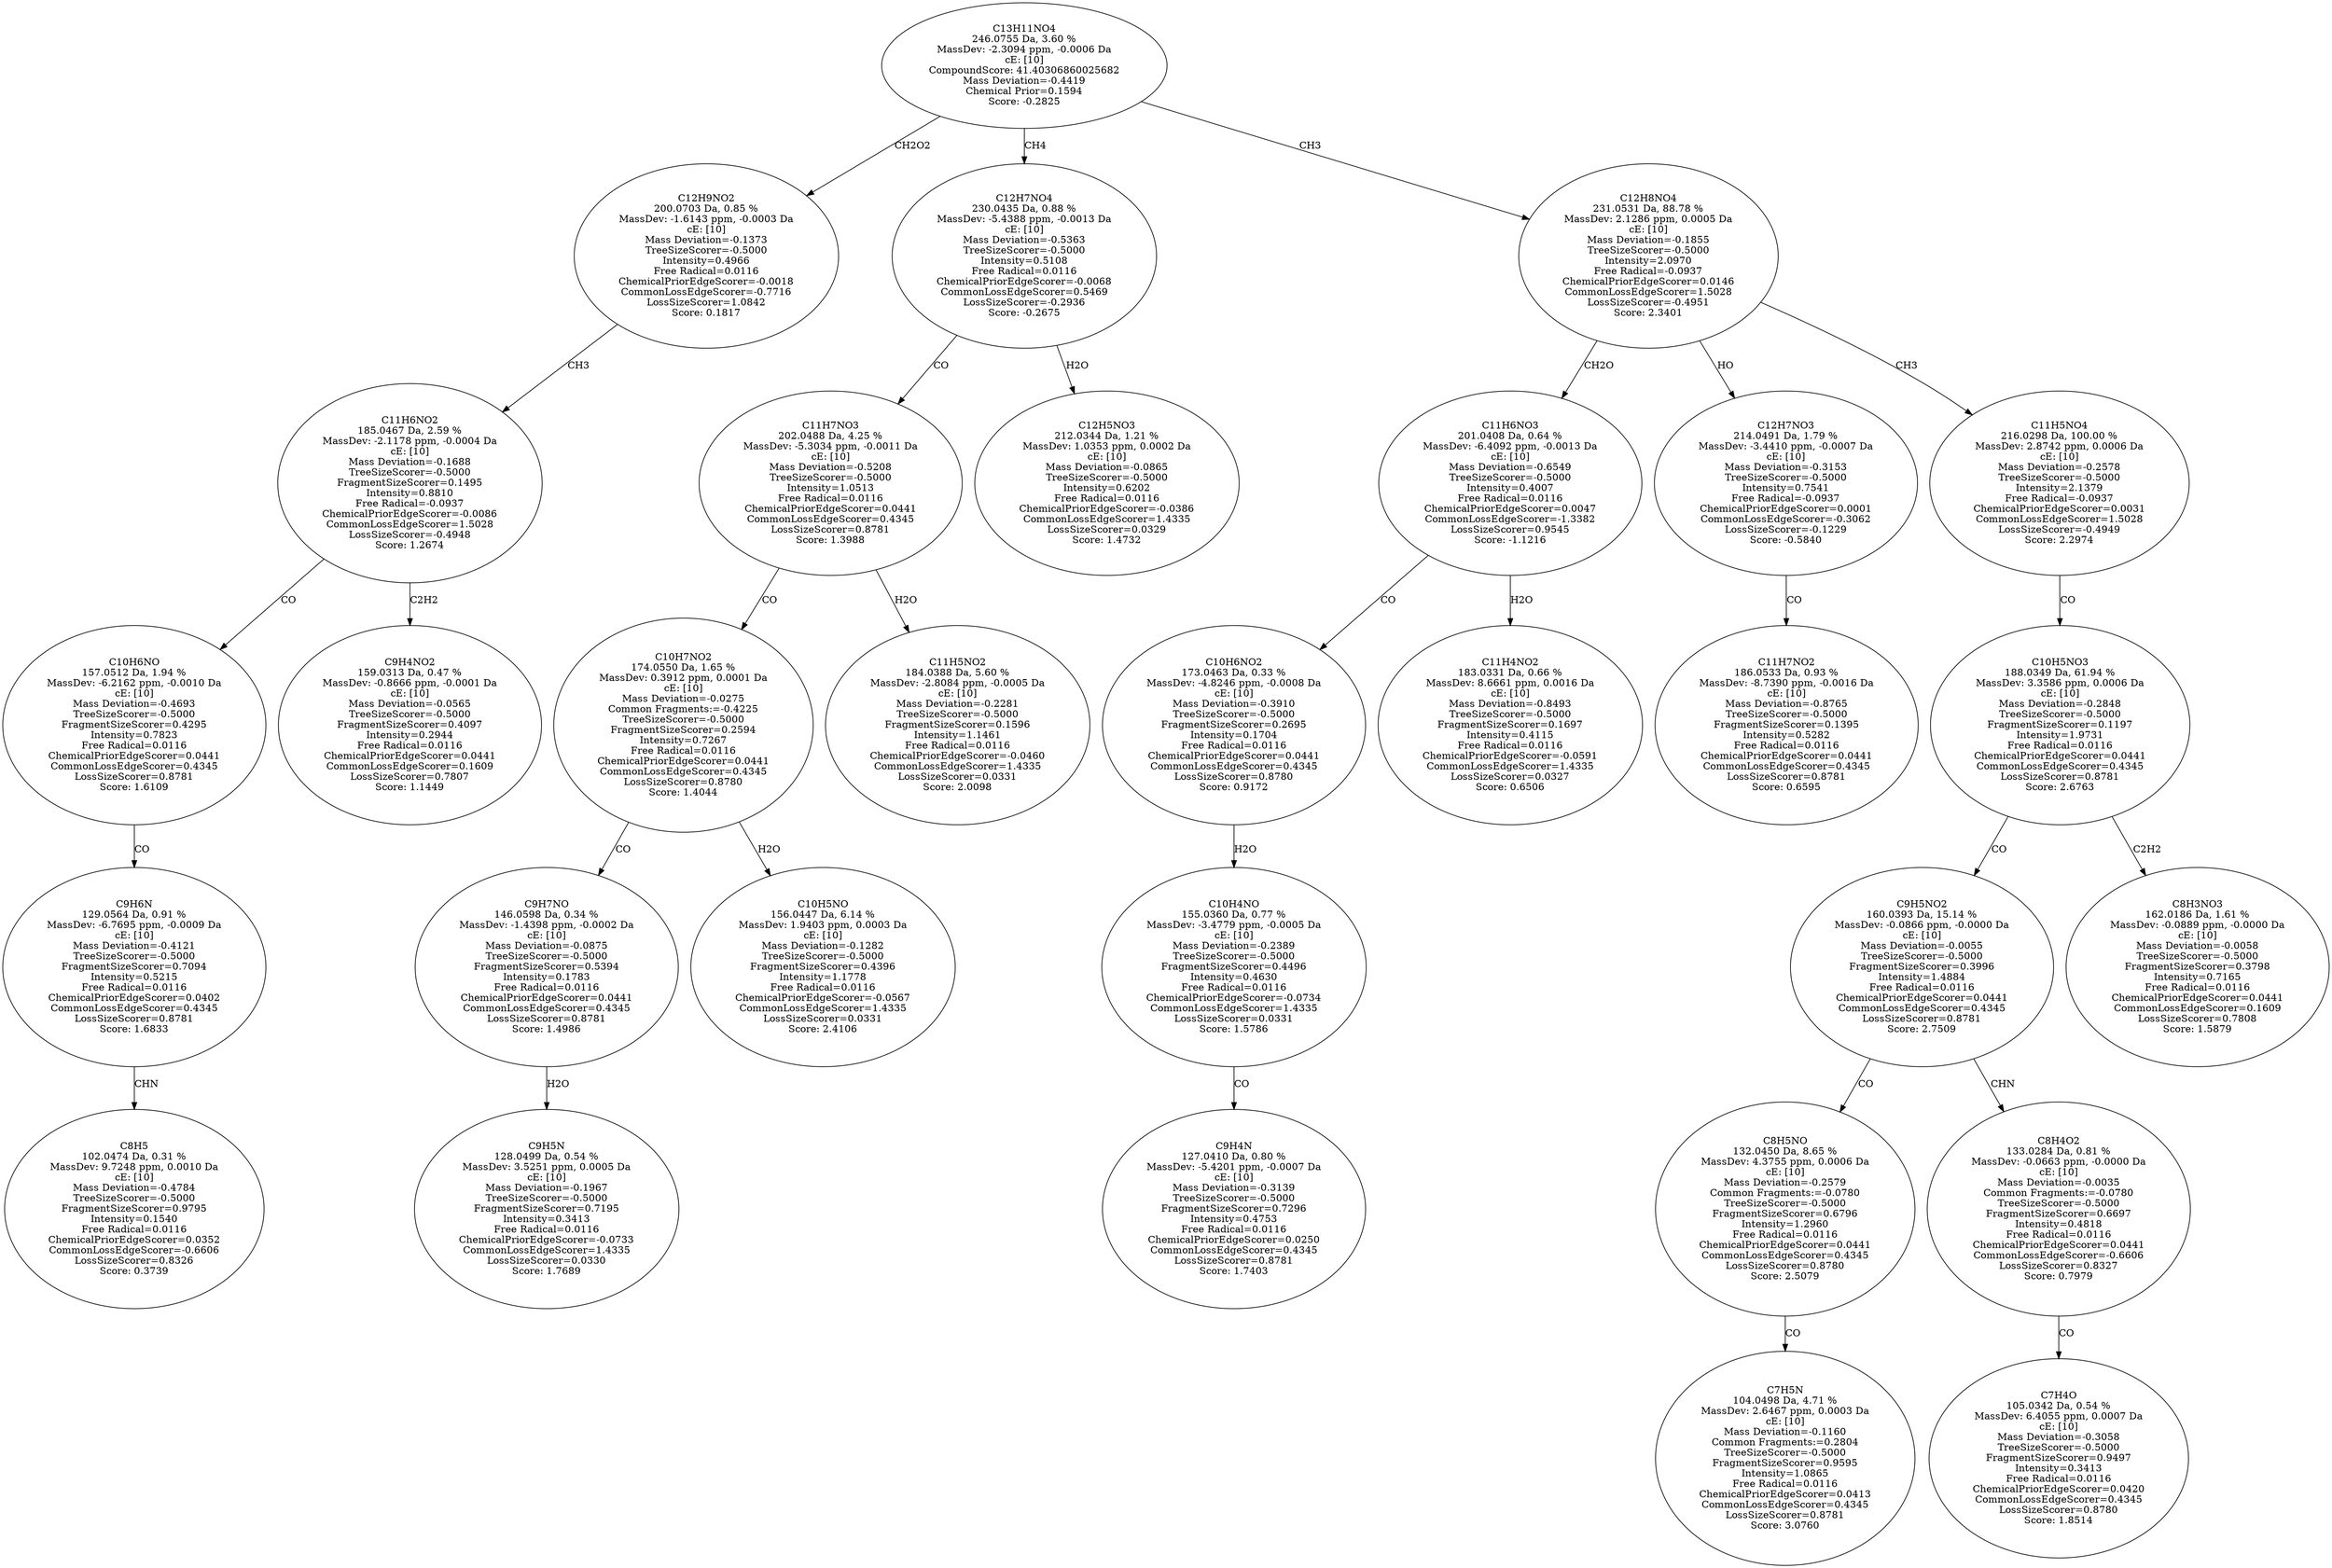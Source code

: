 strict digraph {
v1 [label="C8H5\n102.0474 Da, 0.31 %\nMassDev: 9.7248 ppm, 0.0010 Da\ncE: [10]\nMass Deviation=-0.4784\nTreeSizeScorer=-0.5000\nFragmentSizeScorer=0.9795\nIntensity=0.1540\nFree Radical=0.0116\nChemicalPriorEdgeScorer=0.0352\nCommonLossEdgeScorer=-0.6606\nLossSizeScorer=0.8326\nScore: 0.3739"];
v2 [label="C9H6N\n129.0564 Da, 0.91 %\nMassDev: -6.7695 ppm, -0.0009 Da\ncE: [10]\nMass Deviation=-0.4121\nTreeSizeScorer=-0.5000\nFragmentSizeScorer=0.7094\nIntensity=0.5215\nFree Radical=0.0116\nChemicalPriorEdgeScorer=0.0402\nCommonLossEdgeScorer=0.4345\nLossSizeScorer=0.8781\nScore: 1.6833"];
v3 [label="C10H6NO\n157.0512 Da, 1.94 %\nMassDev: -6.2162 ppm, -0.0010 Da\ncE: [10]\nMass Deviation=-0.4693\nTreeSizeScorer=-0.5000\nFragmentSizeScorer=0.4295\nIntensity=0.7823\nFree Radical=0.0116\nChemicalPriorEdgeScorer=0.0441\nCommonLossEdgeScorer=0.4345\nLossSizeScorer=0.8781\nScore: 1.6109"];
v4 [label="C9H4NO2\n159.0313 Da, 0.47 %\nMassDev: -0.8666 ppm, -0.0001 Da\ncE: [10]\nMass Deviation=-0.0565\nTreeSizeScorer=-0.5000\nFragmentSizeScorer=0.4097\nIntensity=0.2944\nFree Radical=0.0116\nChemicalPriorEdgeScorer=0.0441\nCommonLossEdgeScorer=0.1609\nLossSizeScorer=0.7807\nScore: 1.1449"];
v5 [label="C11H6NO2\n185.0467 Da, 2.59 %\nMassDev: -2.1178 ppm, -0.0004 Da\ncE: [10]\nMass Deviation=-0.1688\nTreeSizeScorer=-0.5000\nFragmentSizeScorer=0.1495\nIntensity=0.8810\nFree Radical=-0.0937\nChemicalPriorEdgeScorer=-0.0086\nCommonLossEdgeScorer=1.5028\nLossSizeScorer=-0.4948\nScore: 1.2674"];
v6 [label="C12H9NO2\n200.0703 Da, 0.85 %\nMassDev: -1.6143 ppm, -0.0003 Da\ncE: [10]\nMass Deviation=-0.1373\nTreeSizeScorer=-0.5000\nIntensity=0.4966\nFree Radical=0.0116\nChemicalPriorEdgeScorer=-0.0018\nCommonLossEdgeScorer=-0.7716\nLossSizeScorer=1.0842\nScore: 0.1817"];
v7 [label="C9H5N\n128.0499 Da, 0.54 %\nMassDev: 3.5251 ppm, 0.0005 Da\ncE: [10]\nMass Deviation=-0.1967\nTreeSizeScorer=-0.5000\nFragmentSizeScorer=0.7195\nIntensity=0.3413\nFree Radical=0.0116\nChemicalPriorEdgeScorer=-0.0733\nCommonLossEdgeScorer=1.4335\nLossSizeScorer=0.0330\nScore: 1.7689"];
v8 [label="C9H7NO\n146.0598 Da, 0.34 %\nMassDev: -1.4398 ppm, -0.0002 Da\ncE: [10]\nMass Deviation=-0.0875\nTreeSizeScorer=-0.5000\nFragmentSizeScorer=0.5394\nIntensity=0.1783\nFree Radical=0.0116\nChemicalPriorEdgeScorer=0.0441\nCommonLossEdgeScorer=0.4345\nLossSizeScorer=0.8781\nScore: 1.4986"];
v9 [label="C10H5NO\n156.0447 Da, 6.14 %\nMassDev: 1.9403 ppm, 0.0003 Da\ncE: [10]\nMass Deviation=-0.1282\nTreeSizeScorer=-0.5000\nFragmentSizeScorer=0.4396\nIntensity=1.1778\nFree Radical=0.0116\nChemicalPriorEdgeScorer=-0.0567\nCommonLossEdgeScorer=1.4335\nLossSizeScorer=0.0331\nScore: 2.4106"];
v10 [label="C10H7NO2\n174.0550 Da, 1.65 %\nMassDev: 0.3912 ppm, 0.0001 Da\ncE: [10]\nMass Deviation=-0.0275\nCommon Fragments:=-0.4225\nTreeSizeScorer=-0.5000\nFragmentSizeScorer=0.2594\nIntensity=0.7267\nFree Radical=0.0116\nChemicalPriorEdgeScorer=0.0441\nCommonLossEdgeScorer=0.4345\nLossSizeScorer=0.8780\nScore: 1.4044"];
v11 [label="C11H5NO2\n184.0388 Da, 5.60 %\nMassDev: -2.8084 ppm, -0.0005 Da\ncE: [10]\nMass Deviation=-0.2281\nTreeSizeScorer=-0.5000\nFragmentSizeScorer=0.1596\nIntensity=1.1461\nFree Radical=0.0116\nChemicalPriorEdgeScorer=-0.0460\nCommonLossEdgeScorer=1.4335\nLossSizeScorer=0.0331\nScore: 2.0098"];
v12 [label="C11H7NO3\n202.0488 Da, 4.25 %\nMassDev: -5.3034 ppm, -0.0011 Da\ncE: [10]\nMass Deviation=-0.5208\nTreeSizeScorer=-0.5000\nIntensity=1.0513\nFree Radical=0.0116\nChemicalPriorEdgeScorer=0.0441\nCommonLossEdgeScorer=0.4345\nLossSizeScorer=0.8781\nScore: 1.3988"];
v13 [label="C12H5NO3\n212.0344 Da, 1.21 %\nMassDev: 1.0353 ppm, 0.0002 Da\ncE: [10]\nMass Deviation=-0.0865\nTreeSizeScorer=-0.5000\nIntensity=0.6202\nFree Radical=0.0116\nChemicalPriorEdgeScorer=-0.0386\nCommonLossEdgeScorer=1.4335\nLossSizeScorer=0.0329\nScore: 1.4732"];
v14 [label="C12H7NO4\n230.0435 Da, 0.88 %\nMassDev: -5.4388 ppm, -0.0013 Da\ncE: [10]\nMass Deviation=-0.5363\nTreeSizeScorer=-0.5000\nIntensity=0.5108\nFree Radical=0.0116\nChemicalPriorEdgeScorer=-0.0068\nCommonLossEdgeScorer=0.5469\nLossSizeScorer=-0.2936\nScore: -0.2675"];
v15 [label="C9H4N\n127.0410 Da, 0.80 %\nMassDev: -5.4201 ppm, -0.0007 Da\ncE: [10]\nMass Deviation=-0.3139\nTreeSizeScorer=-0.5000\nFragmentSizeScorer=0.7296\nIntensity=0.4753\nFree Radical=0.0116\nChemicalPriorEdgeScorer=0.0250\nCommonLossEdgeScorer=0.4345\nLossSizeScorer=0.8781\nScore: 1.7403"];
v16 [label="C10H4NO\n155.0360 Da, 0.77 %\nMassDev: -3.4779 ppm, -0.0005 Da\ncE: [10]\nMass Deviation=-0.2389\nTreeSizeScorer=-0.5000\nFragmentSizeScorer=0.4496\nIntensity=0.4630\nFree Radical=0.0116\nChemicalPriorEdgeScorer=-0.0734\nCommonLossEdgeScorer=1.4335\nLossSizeScorer=0.0331\nScore: 1.5786"];
v17 [label="C10H6NO2\n173.0463 Da, 0.33 %\nMassDev: -4.8246 ppm, -0.0008 Da\ncE: [10]\nMass Deviation=-0.3910\nTreeSizeScorer=-0.5000\nFragmentSizeScorer=0.2695\nIntensity=0.1704\nFree Radical=0.0116\nChemicalPriorEdgeScorer=0.0441\nCommonLossEdgeScorer=0.4345\nLossSizeScorer=0.8780\nScore: 0.9172"];
v18 [label="C11H4NO2\n183.0331 Da, 0.66 %\nMassDev: 8.6661 ppm, 0.0016 Da\ncE: [10]\nMass Deviation=-0.8493\nTreeSizeScorer=-0.5000\nFragmentSizeScorer=0.1697\nIntensity=0.4115\nFree Radical=0.0116\nChemicalPriorEdgeScorer=-0.0591\nCommonLossEdgeScorer=1.4335\nLossSizeScorer=0.0327\nScore: 0.6506"];
v19 [label="C11H6NO3\n201.0408 Da, 0.64 %\nMassDev: -6.4092 ppm, -0.0013 Da\ncE: [10]\nMass Deviation=-0.6549\nTreeSizeScorer=-0.5000\nIntensity=0.4007\nFree Radical=0.0116\nChemicalPriorEdgeScorer=0.0047\nCommonLossEdgeScorer=-1.3382\nLossSizeScorer=0.9545\nScore: -1.1216"];
v20 [label="C11H7NO2\n186.0533 Da, 0.93 %\nMassDev: -8.7390 ppm, -0.0016 Da\ncE: [10]\nMass Deviation=-0.8765\nTreeSizeScorer=-0.5000\nFragmentSizeScorer=0.1395\nIntensity=0.5282\nFree Radical=0.0116\nChemicalPriorEdgeScorer=0.0441\nCommonLossEdgeScorer=0.4345\nLossSizeScorer=0.8781\nScore: 0.6595"];
v21 [label="C12H7NO3\n214.0491 Da, 1.79 %\nMassDev: -3.4410 ppm, -0.0007 Da\ncE: [10]\nMass Deviation=-0.3153\nTreeSizeScorer=-0.5000\nIntensity=0.7541\nFree Radical=-0.0937\nChemicalPriorEdgeScorer=0.0001\nCommonLossEdgeScorer=-0.3062\nLossSizeScorer=-0.1229\nScore: -0.5840"];
v22 [label="C7H5N\n104.0498 Da, 4.71 %\nMassDev: 2.6467 ppm, 0.0003 Da\ncE: [10]\nMass Deviation=-0.1160\nCommon Fragments:=0.2804\nTreeSizeScorer=-0.5000\nFragmentSizeScorer=0.9595\nIntensity=1.0865\nFree Radical=0.0116\nChemicalPriorEdgeScorer=0.0413\nCommonLossEdgeScorer=0.4345\nLossSizeScorer=0.8781\nScore: 3.0760"];
v23 [label="C8H5NO\n132.0450 Da, 8.65 %\nMassDev: 4.3755 ppm, 0.0006 Da\ncE: [10]\nMass Deviation=-0.2579\nCommon Fragments:=-0.0780\nTreeSizeScorer=-0.5000\nFragmentSizeScorer=0.6796\nIntensity=1.2960\nFree Radical=0.0116\nChemicalPriorEdgeScorer=0.0441\nCommonLossEdgeScorer=0.4345\nLossSizeScorer=0.8780\nScore: 2.5079"];
v24 [label="C7H4O\n105.0342 Da, 0.54 %\nMassDev: 6.4055 ppm, 0.0007 Da\ncE: [10]\nMass Deviation=-0.3058\nTreeSizeScorer=-0.5000\nFragmentSizeScorer=0.9497\nIntensity=0.3413\nFree Radical=0.0116\nChemicalPriorEdgeScorer=0.0420\nCommonLossEdgeScorer=0.4345\nLossSizeScorer=0.8780\nScore: 1.8514"];
v25 [label="C8H4O2\n133.0284 Da, 0.81 %\nMassDev: -0.0663 ppm, -0.0000 Da\ncE: [10]\nMass Deviation=-0.0035\nCommon Fragments:=-0.0780\nTreeSizeScorer=-0.5000\nFragmentSizeScorer=0.6697\nIntensity=0.4818\nFree Radical=0.0116\nChemicalPriorEdgeScorer=0.0441\nCommonLossEdgeScorer=-0.6606\nLossSizeScorer=0.8327\nScore: 0.7979"];
v26 [label="C9H5NO2\n160.0393 Da, 15.14 %\nMassDev: -0.0866 ppm, -0.0000 Da\ncE: [10]\nMass Deviation=-0.0055\nTreeSizeScorer=-0.5000\nFragmentSizeScorer=0.3996\nIntensity=1.4884\nFree Radical=0.0116\nChemicalPriorEdgeScorer=0.0441\nCommonLossEdgeScorer=0.4345\nLossSizeScorer=0.8781\nScore: 2.7509"];
v27 [label="C8H3NO3\n162.0186 Da, 1.61 %\nMassDev: -0.0889 ppm, -0.0000 Da\ncE: [10]\nMass Deviation=-0.0058\nTreeSizeScorer=-0.5000\nFragmentSizeScorer=0.3798\nIntensity=0.7165\nFree Radical=0.0116\nChemicalPriorEdgeScorer=0.0441\nCommonLossEdgeScorer=0.1609\nLossSizeScorer=0.7808\nScore: 1.5879"];
v28 [label="C10H5NO3\n188.0349 Da, 61.94 %\nMassDev: 3.3586 ppm, 0.0006 Da\ncE: [10]\nMass Deviation=-0.2848\nTreeSizeScorer=-0.5000\nFragmentSizeScorer=0.1197\nIntensity=1.9731\nFree Radical=0.0116\nChemicalPriorEdgeScorer=0.0441\nCommonLossEdgeScorer=0.4345\nLossSizeScorer=0.8781\nScore: 2.6763"];
v29 [label="C11H5NO4\n216.0298 Da, 100.00 %\nMassDev: 2.8742 ppm, 0.0006 Da\ncE: [10]\nMass Deviation=-0.2578\nTreeSizeScorer=-0.5000\nIntensity=2.1379\nFree Radical=-0.0937\nChemicalPriorEdgeScorer=0.0031\nCommonLossEdgeScorer=1.5028\nLossSizeScorer=-0.4949\nScore: 2.2974"];
v30 [label="C12H8NO4\n231.0531 Da, 88.78 %\nMassDev: 2.1286 ppm, 0.0005 Da\ncE: [10]\nMass Deviation=-0.1855\nTreeSizeScorer=-0.5000\nIntensity=2.0970\nFree Radical=-0.0937\nChemicalPriorEdgeScorer=0.0146\nCommonLossEdgeScorer=1.5028\nLossSizeScorer=-0.4951\nScore: 2.3401"];
v31 [label="C13H11NO4\n246.0755 Da, 3.60 %\nMassDev: -2.3094 ppm, -0.0006 Da\ncE: [10]\nCompoundScore: 41.40306860025682\nMass Deviation=-0.4419\nChemical Prior=0.1594\nScore: -0.2825"];
v2 -> v1 [label="CHN"];
v3 -> v2 [label="CO"];
v5 -> v3 [label="CO"];
v5 -> v4 [label="C2H2"];
v6 -> v5 [label="CH3"];
v31 -> v6 [label="CH2O2"];
v8 -> v7 [label="H2O"];
v10 -> v8 [label="CO"];
v10 -> v9 [label="H2O"];
v12 -> v10 [label="CO"];
v12 -> v11 [label="H2O"];
v14 -> v12 [label="CO"];
v14 -> v13 [label="H2O"];
v31 -> v14 [label="CH4"];
v16 -> v15 [label="CO"];
v17 -> v16 [label="H2O"];
v19 -> v17 [label="CO"];
v19 -> v18 [label="H2O"];
v30 -> v19 [label="CH2O"];
v21 -> v20 [label="CO"];
v30 -> v21 [label="HO"];
v23 -> v22 [label="CO"];
v26 -> v23 [label="CO"];
v25 -> v24 [label="CO"];
v26 -> v25 [label="CHN"];
v28 -> v26 [label="CO"];
v28 -> v27 [label="C2H2"];
v29 -> v28 [label="CO"];
v30 -> v29 [label="CH3"];
v31 -> v30 [label="CH3"];
}